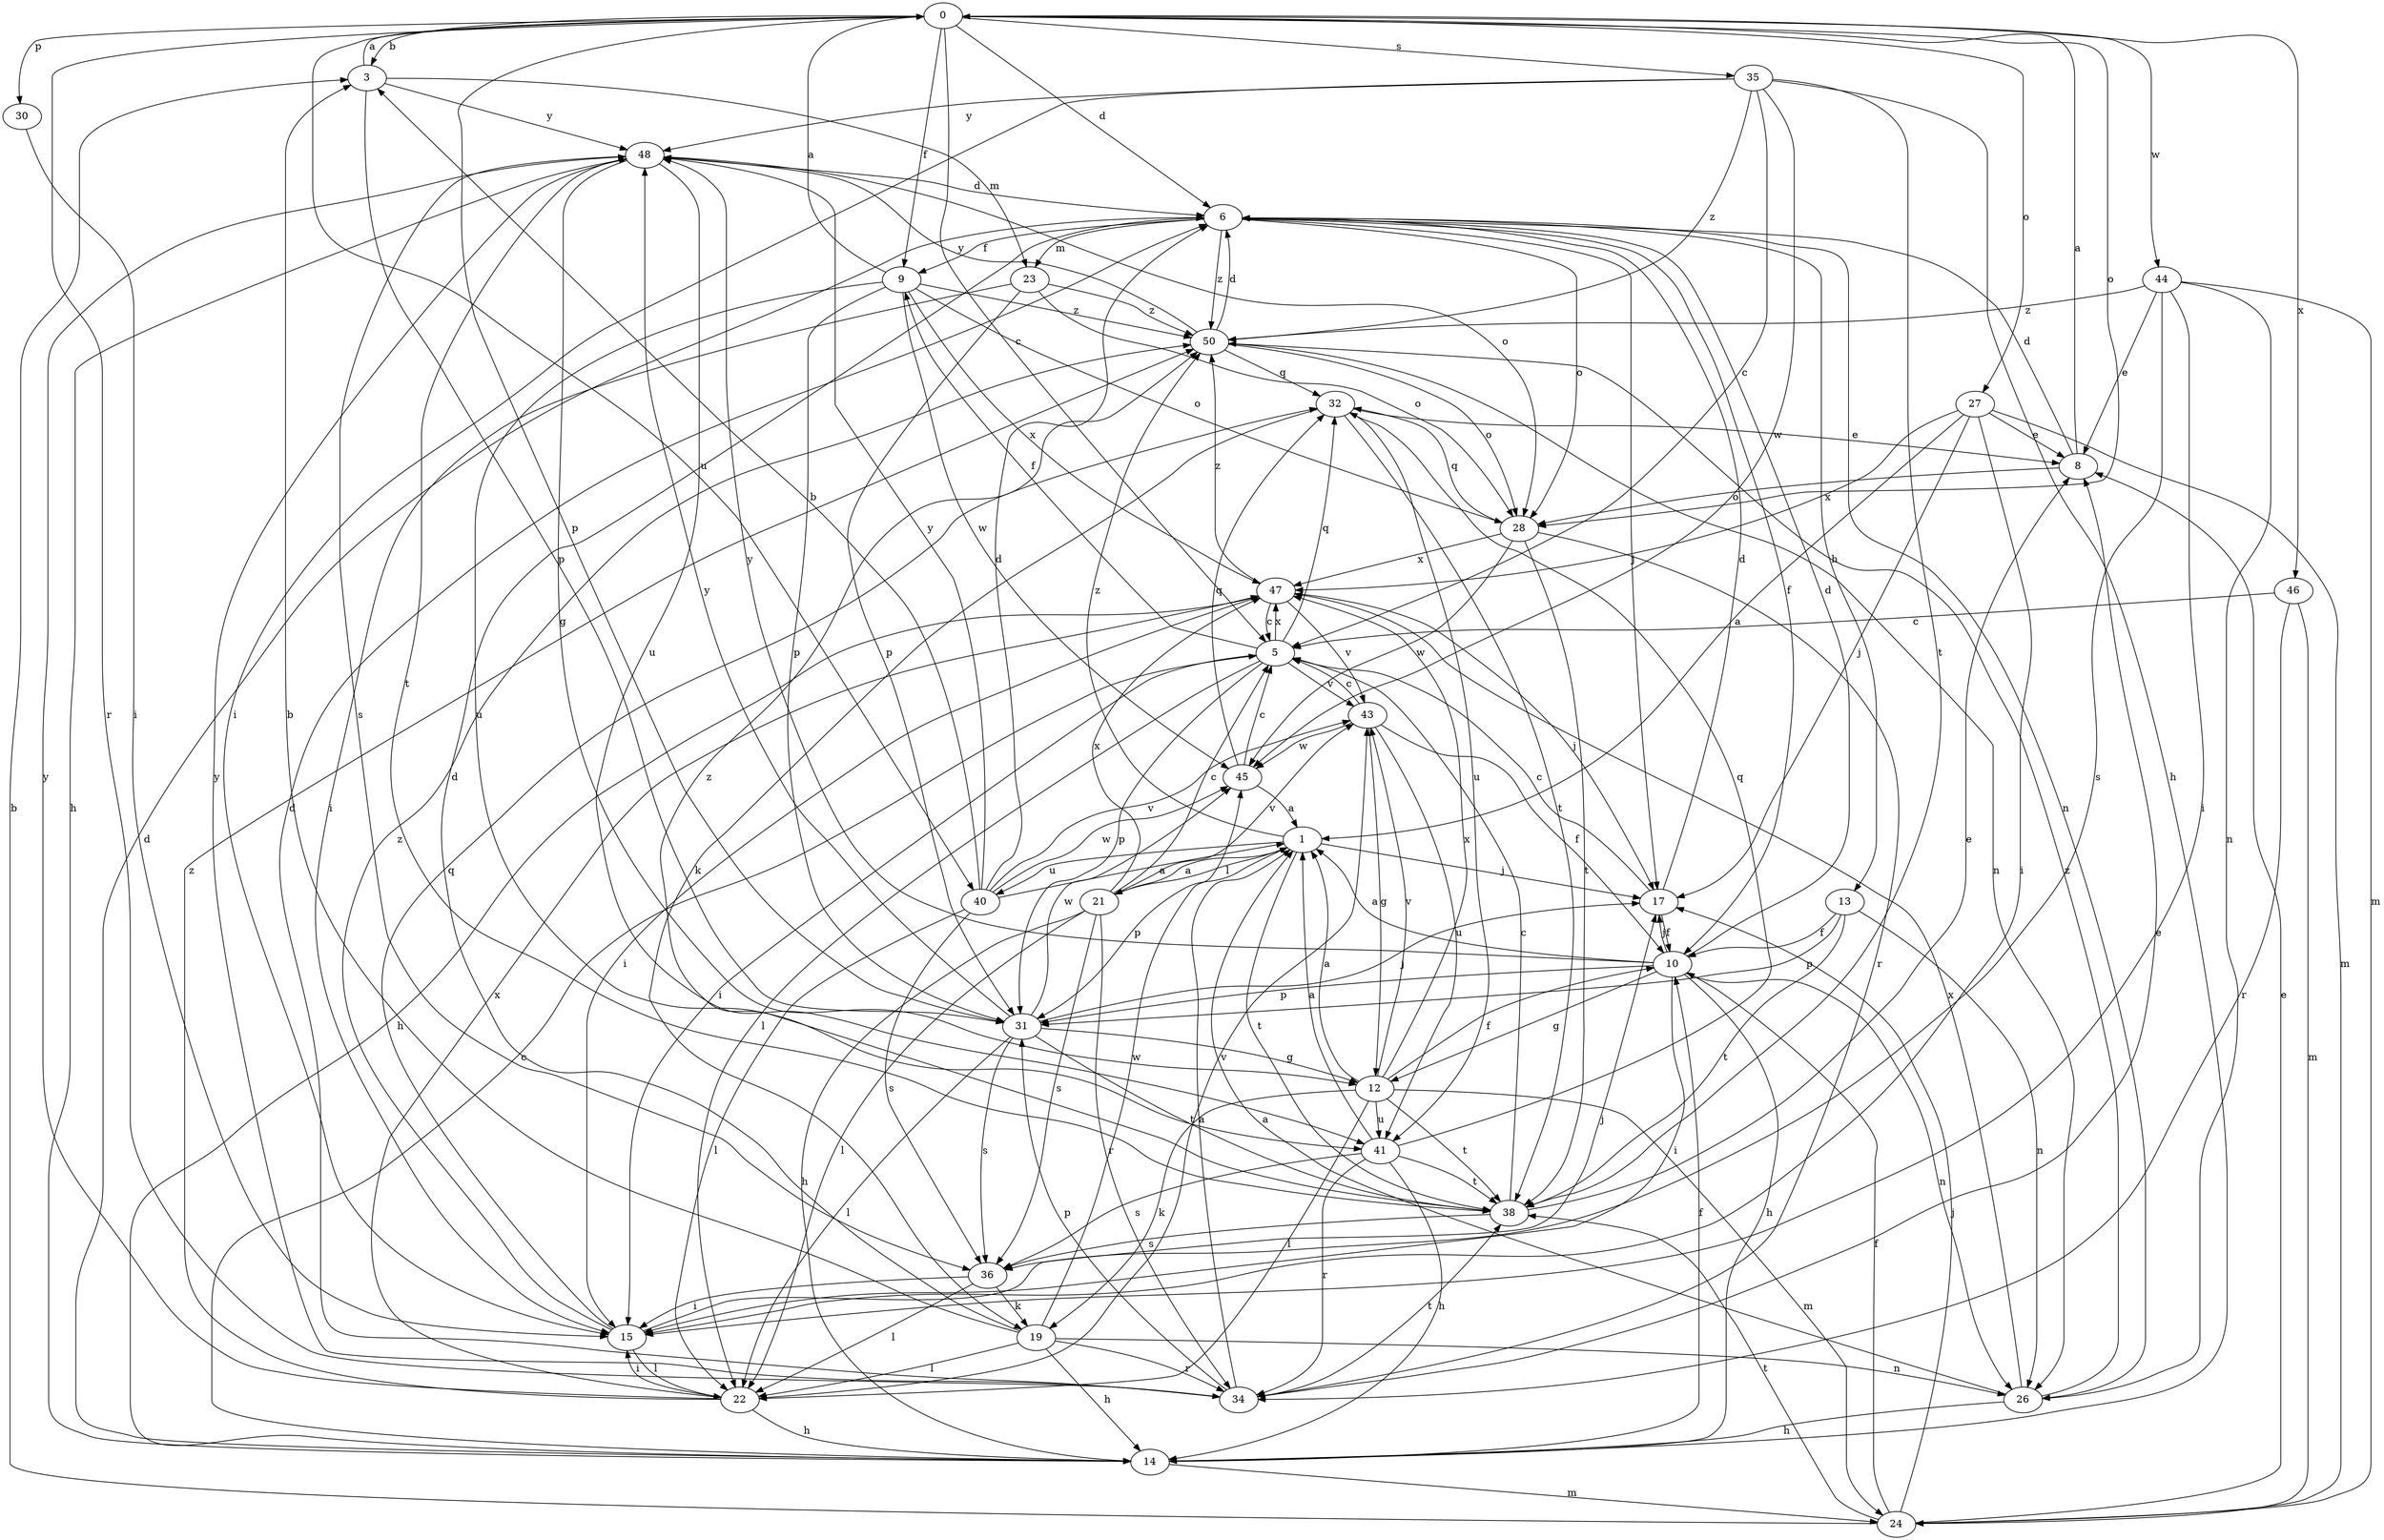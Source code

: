 strict digraph  {
0;
1;
3;
5;
6;
8;
9;
10;
12;
13;
14;
15;
17;
19;
21;
22;
23;
24;
26;
27;
28;
30;
31;
32;
34;
35;
36;
38;
40;
41;
43;
44;
45;
46;
47;
48;
50;
0 -> 3  [label=b];
0 -> 5  [label=c];
0 -> 6  [label=d];
0 -> 9  [label=f];
0 -> 27  [label=o];
0 -> 28  [label=o];
0 -> 30  [label=p];
0 -> 31  [label=p];
0 -> 34  [label=r];
0 -> 35  [label=s];
0 -> 40  [label=u];
0 -> 44  [label=w];
0 -> 46  [label=x];
1 -> 17  [label=j];
1 -> 21  [label=l];
1 -> 31  [label=p];
1 -> 38  [label=t];
1 -> 40  [label=u];
1 -> 50  [label=z];
3 -> 0  [label=a];
3 -> 23  [label=m];
3 -> 31  [label=p];
3 -> 48  [label=y];
5 -> 9  [label=f];
5 -> 15  [label=i];
5 -> 22  [label=l];
5 -> 31  [label=p];
5 -> 32  [label=q];
5 -> 43  [label=v];
5 -> 47  [label=x];
6 -> 9  [label=f];
6 -> 10  [label=f];
6 -> 13  [label=h];
6 -> 17  [label=j];
6 -> 23  [label=m];
6 -> 26  [label=n];
6 -> 28  [label=o];
6 -> 50  [label=z];
8 -> 0  [label=a];
8 -> 6  [label=d];
8 -> 28  [label=o];
9 -> 0  [label=a];
9 -> 28  [label=o];
9 -> 31  [label=p];
9 -> 41  [label=u];
9 -> 45  [label=w];
9 -> 47  [label=x];
9 -> 50  [label=z];
10 -> 1  [label=a];
10 -> 6  [label=d];
10 -> 12  [label=g];
10 -> 14  [label=h];
10 -> 15  [label=i];
10 -> 17  [label=j];
10 -> 26  [label=n];
10 -> 31  [label=p];
10 -> 48  [label=y];
12 -> 1  [label=a];
12 -> 10  [label=f];
12 -> 19  [label=k];
12 -> 22  [label=l];
12 -> 24  [label=m];
12 -> 38  [label=t];
12 -> 41  [label=u];
12 -> 43  [label=v];
12 -> 47  [label=x];
13 -> 10  [label=f];
13 -> 26  [label=n];
13 -> 31  [label=p];
13 -> 38  [label=t];
14 -> 5  [label=c];
14 -> 6  [label=d];
14 -> 10  [label=f];
14 -> 24  [label=m];
15 -> 17  [label=j];
15 -> 22  [label=l];
15 -> 32  [label=q];
15 -> 50  [label=z];
17 -> 5  [label=c];
17 -> 6  [label=d];
17 -> 10  [label=f];
19 -> 3  [label=b];
19 -> 6  [label=d];
19 -> 14  [label=h];
19 -> 22  [label=l];
19 -> 26  [label=n];
19 -> 34  [label=r];
19 -> 45  [label=w];
21 -> 1  [label=a];
21 -> 5  [label=c];
21 -> 14  [label=h];
21 -> 22  [label=l];
21 -> 34  [label=r];
21 -> 36  [label=s];
21 -> 43  [label=v];
21 -> 47  [label=x];
22 -> 14  [label=h];
22 -> 15  [label=i];
22 -> 43  [label=v];
22 -> 47  [label=x];
22 -> 48  [label=y];
22 -> 50  [label=z];
23 -> 15  [label=i];
23 -> 28  [label=o];
23 -> 31  [label=p];
23 -> 50  [label=z];
24 -> 3  [label=b];
24 -> 8  [label=e];
24 -> 10  [label=f];
24 -> 17  [label=j];
24 -> 38  [label=t];
26 -> 1  [label=a];
26 -> 14  [label=h];
26 -> 47  [label=x];
26 -> 50  [label=z];
27 -> 1  [label=a];
27 -> 8  [label=e];
27 -> 15  [label=i];
27 -> 17  [label=j];
27 -> 24  [label=m];
27 -> 47  [label=x];
28 -> 32  [label=q];
28 -> 34  [label=r];
28 -> 38  [label=t];
28 -> 45  [label=w];
28 -> 47  [label=x];
30 -> 15  [label=i];
31 -> 12  [label=g];
31 -> 17  [label=j];
31 -> 22  [label=l];
31 -> 36  [label=s];
31 -> 38  [label=t];
31 -> 45  [label=w];
31 -> 48  [label=y];
32 -> 8  [label=e];
32 -> 19  [label=k];
32 -> 38  [label=t];
32 -> 41  [label=u];
34 -> 1  [label=a];
34 -> 6  [label=d];
34 -> 8  [label=e];
34 -> 31  [label=p];
34 -> 38  [label=t];
34 -> 48  [label=y];
35 -> 5  [label=c];
35 -> 14  [label=h];
35 -> 15  [label=i];
35 -> 38  [label=t];
35 -> 45  [label=w];
35 -> 48  [label=y];
35 -> 50  [label=z];
36 -> 15  [label=i];
36 -> 19  [label=k];
36 -> 22  [label=l];
38 -> 5  [label=c];
38 -> 8  [label=e];
38 -> 36  [label=s];
38 -> 50  [label=z];
40 -> 1  [label=a];
40 -> 3  [label=b];
40 -> 6  [label=d];
40 -> 22  [label=l];
40 -> 36  [label=s];
40 -> 43  [label=v];
40 -> 45  [label=w];
40 -> 48  [label=y];
41 -> 1  [label=a];
41 -> 14  [label=h];
41 -> 32  [label=q];
41 -> 34  [label=r];
41 -> 36  [label=s];
41 -> 38  [label=t];
43 -> 5  [label=c];
43 -> 10  [label=f];
43 -> 12  [label=g];
43 -> 41  [label=u];
43 -> 45  [label=w];
44 -> 8  [label=e];
44 -> 15  [label=i];
44 -> 24  [label=m];
44 -> 26  [label=n];
44 -> 36  [label=s];
44 -> 50  [label=z];
45 -> 1  [label=a];
45 -> 5  [label=c];
45 -> 32  [label=q];
46 -> 5  [label=c];
46 -> 24  [label=m];
46 -> 34  [label=r];
47 -> 5  [label=c];
47 -> 14  [label=h];
47 -> 15  [label=i];
47 -> 17  [label=j];
47 -> 43  [label=v];
47 -> 50  [label=z];
48 -> 6  [label=d];
48 -> 12  [label=g];
48 -> 14  [label=h];
48 -> 28  [label=o];
48 -> 36  [label=s];
48 -> 38  [label=t];
48 -> 41  [label=u];
50 -> 6  [label=d];
50 -> 26  [label=n];
50 -> 28  [label=o];
50 -> 32  [label=q];
50 -> 48  [label=y];
}
